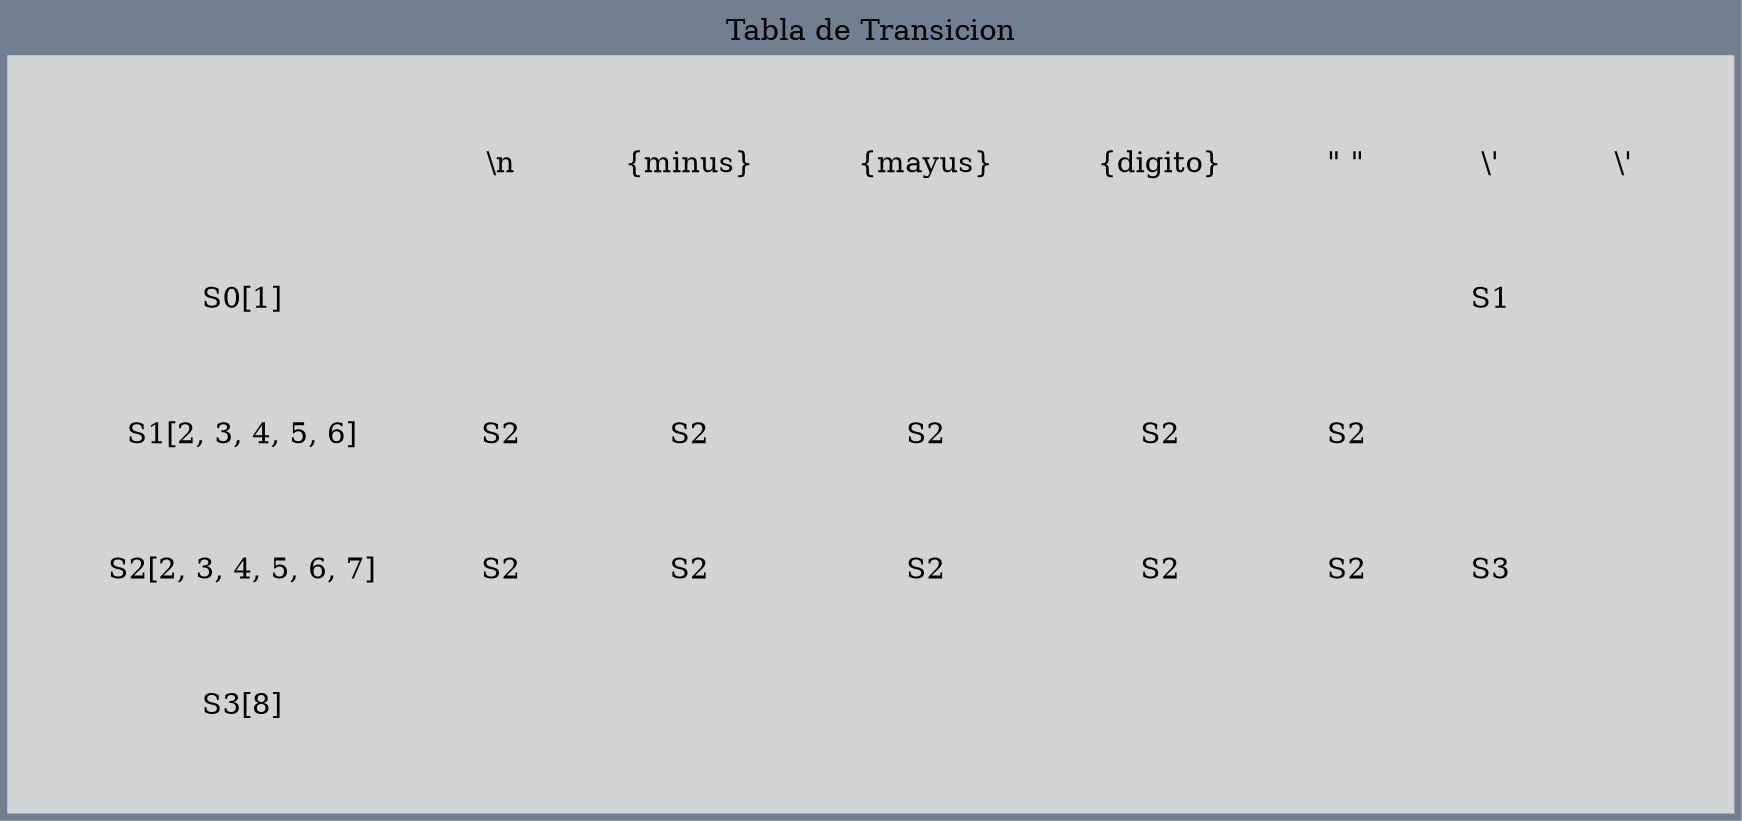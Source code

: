digraph G {
bgcolor="slategrey" label="Tabla de Transicion" layout=dot 
labelloc = "t" edge [weigth=1000  color=darkgreen  arrowtail="open" arrowhead="open"]
node[shape=box, style="filled", color=lightgrey];
a0 [label=<
<TABLE border="10" cellspacing="10" cellpadding="10" style="rounded"><TR><TD> </TD>
<TD>\n</TD>
<TD>{minus}</TD>
<TD>{mayus}</TD>
<TD>{digito}</TD>
<TD>" "</TD>
<TD>\'</TD>
<TD>\'</TD>
  </TR>
<TR><TD>S0[1]</TD>
  <TD> </TD>
  <TD> </TD>
  <TD> </TD>
  <TD> </TD>
  <TD> </TD>
  <TD>S1</TD>
  <TD> </TD>
</TR>
<TR><TD>S1[2, 3, 4, 5, 6]</TD>
  <TD>S2</TD>
  <TD>S2</TD>
  <TD>S2</TD>
  <TD>S2</TD>
  <TD>S2</TD>
  <TD> </TD>
  <TD> </TD>
</TR>
<TR><TD>S2[2, 3, 4, 5, 6, 7]</TD>
  <TD>S2</TD>
  <TD>S2</TD>
  <TD>S2</TD>
  <TD>S2</TD>
  <TD>S2</TD>
  <TD>S3</TD>
  <TD> </TD>
</TR>
<TR><TD>S3[8]</TD>
  <TD> </TD>
  <TD> </TD>
  <TD> </TD>
  <TD> </TD>
  <TD> </TD>
  <TD> </TD>
  <TD> </TD>
</TR>
</TABLE>>];}